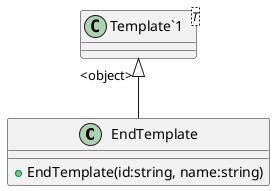 @startuml
class EndTemplate {
    + EndTemplate(id:string, name:string)
}
class "Template`1"<T> {
}
"Template`1" "<object>" <|-- EndTemplate
@enduml

